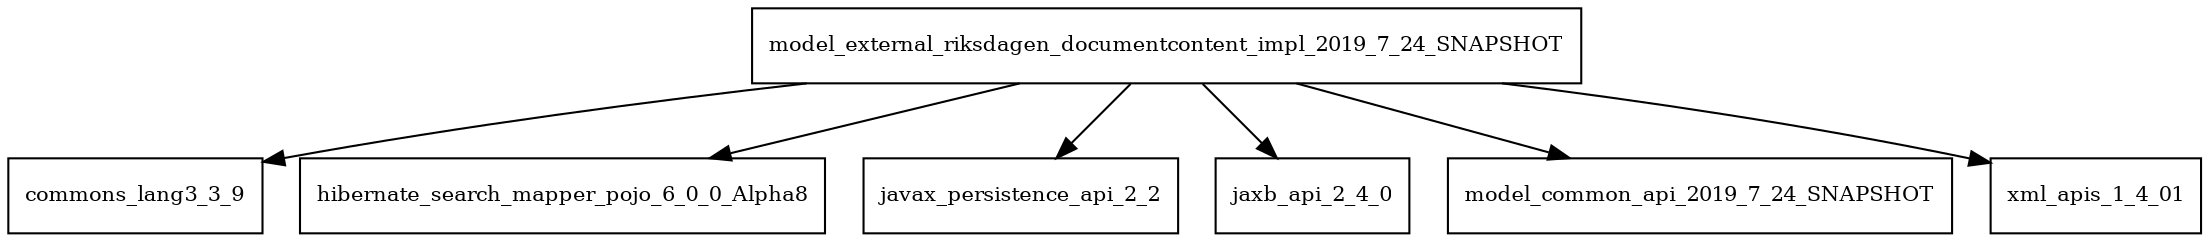 digraph model_external_riksdagen_documentcontent_impl_2019_7_24_SNAPSHOT_dependencies {
  node [shape = box, fontsize=10.0];
  model_external_riksdagen_documentcontent_impl_2019_7_24_SNAPSHOT -> commons_lang3_3_9;
  model_external_riksdagen_documentcontent_impl_2019_7_24_SNAPSHOT -> hibernate_search_mapper_pojo_6_0_0_Alpha8;
  model_external_riksdagen_documentcontent_impl_2019_7_24_SNAPSHOT -> javax_persistence_api_2_2;
  model_external_riksdagen_documentcontent_impl_2019_7_24_SNAPSHOT -> jaxb_api_2_4_0;
  model_external_riksdagen_documentcontent_impl_2019_7_24_SNAPSHOT -> model_common_api_2019_7_24_SNAPSHOT;
  model_external_riksdagen_documentcontent_impl_2019_7_24_SNAPSHOT -> xml_apis_1_4_01;
}
